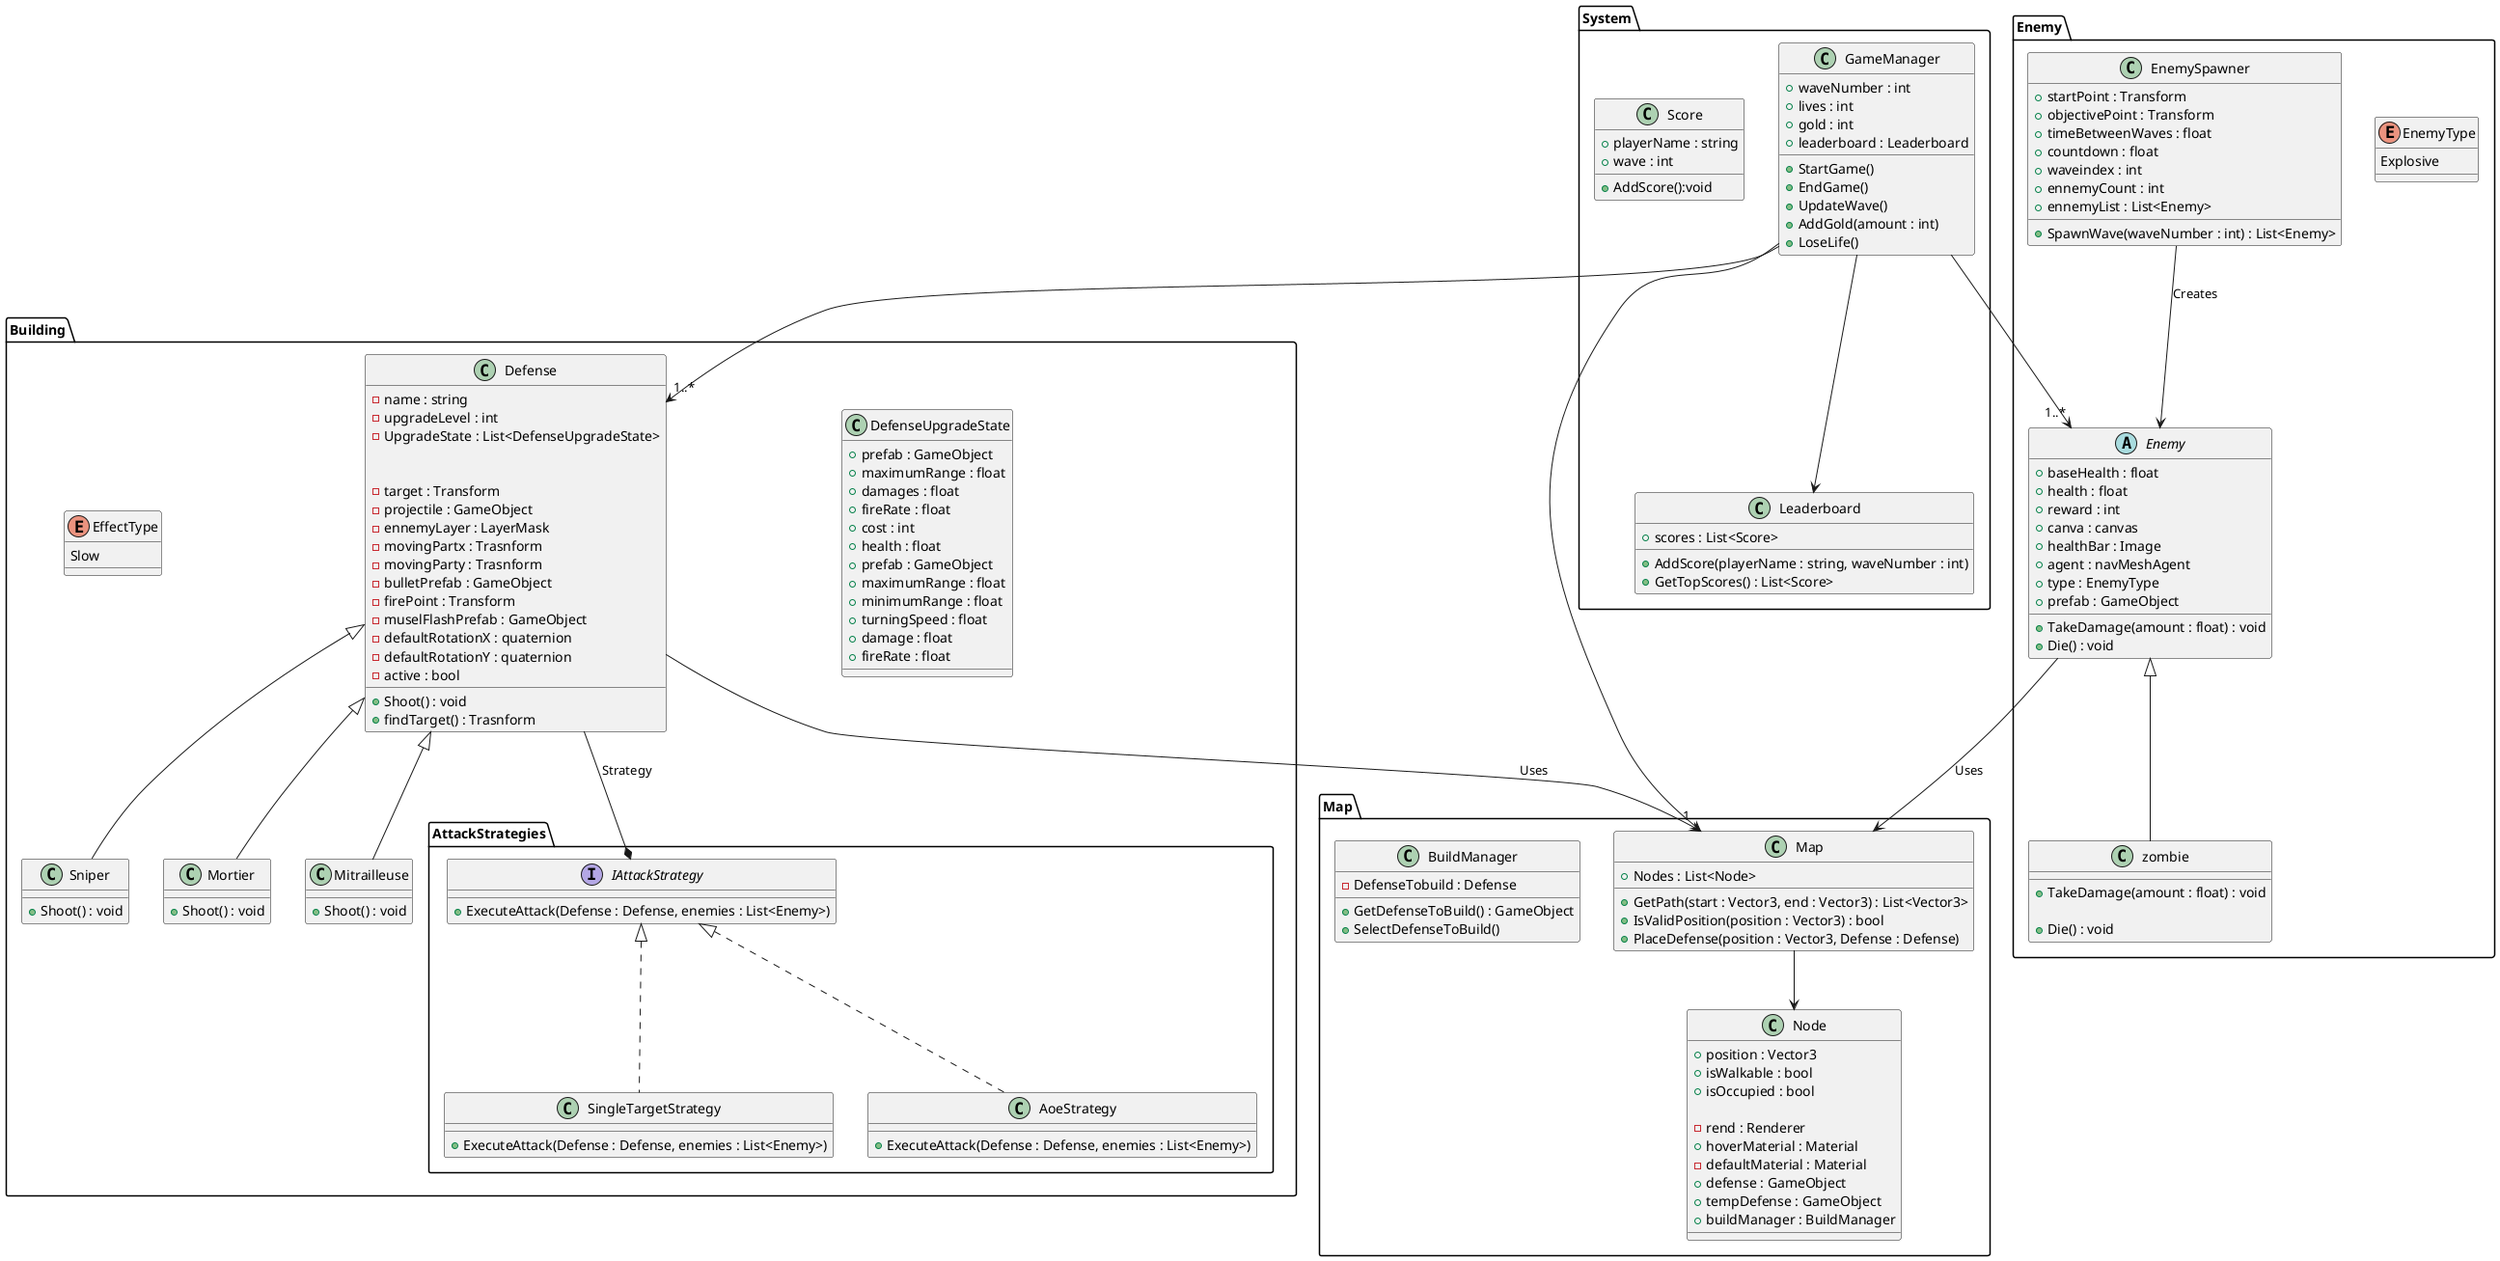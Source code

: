 @startuml "DefenseDefense"

package "System" {
    class GameManager {
        + waveNumber : int
        + lives : int
        + gold : int
        + leaderboard : Leaderboard
        + StartGame()
        + EndGame()
        + UpdateWave()
        + AddGold(amount : int)
        + LoseLife()
    }

    class Leaderboard {
        + scores : List<Score>
        + AddScore(playerName : string, waveNumber : int)
        + GetTopScores() : List<Score>
    }

    class Score {
        + playerName : string
        + wave : int
        + AddScore():void
    }

    GameManager --> Leaderboard
}

package "Building" {
    package "AttackStrategies" {
        interface IAttackStrategy {
            + ExecuteAttack(Defense : Defense, enemies : List<Enemy>)
        }

        class SingleTargetStrategy implements IAttackStrategy {
            + ExecuteAttack(Defense : Defense, enemies : List<Enemy>)
        }

        class AoeStrategy implements IAttackStrategy {
            + ExecuteAttack(Defense : Defense, enemies : List<Enemy>)
        }
    }

    

    class DefenseUpgradeState{
        + prefab : GameObject    
        + maximumRange : float   
        + damages : float
        + fireRate : float     
        + cost : int
        + health : float
    }

    /'Ennemy layer : liste des ennemy qui peuvent être touché '/

    class Defense {
        - name : string
        - upgradeLevel : int
        - UpgradeState : List<DefenseUpgradeState>

        + Shoot() : void
        + findTarget() : Trasnform

        - target : Transform
        - projectile : GameObject
        - ennemyLayer : LayerMask 
        - movingPartx : Trasnform
        - movingParty : Trasnform
        - bulletPrefab : GameObject
        - firePoint : Transform
        - muselFlashPrefab : GameObject
        - defaultRotationX : quaternion
        - defaultRotationY : quaternion
        - active : bool
    }

    class DefenseUpgradeState{
        + prefab : GameObject
        + maximumRange : float
        + minimumRange : float
        + turningSpeed : float
        + damage : float
        + fireRate : float
    }

    class Sniper extends Defense {
        + Shoot() : void
    }

    class Mortier extends Defense {
        + Shoot() : void
    }

     class Mitrailleuse extends Defense {
        + Shoot() : void
    }

    enum EffectType {
        Slow
    }

    Defense --* AttackStrategies.IAttackStrategy : Strategy
}

package "Enemy" {
    abstract class Enemy {
        + baseHealth : float
        + health : float
        + reward : int
        + canva : canvas
        + healthBar : Image
        + agent : navMeshAgent
        + type : EnemyType
        + prefab : GameObject

        + TakeDamage(amount : float) : void
        + Die() : void 
    }

    class zombie extends Enemy {
        + TakeDamage(amount : float) : void

        + Die() : void
    }
    /' Strategy pattern here'/

    enum EnemyType {
        Explosive
    }
    /' '/
    class EnemySpawner {
        + startPoint : Transform
        + objectivePoint : Transform
        + timeBetweenWaves : float
        + countdown : float
        + waveindex : int
        + ennemyCount : int
        + ennemyList : List<Enemy>


        + SpawnWave(waveNumber : int) : List<Enemy>
    }
}

package "Map" {
    class Map {
        + Nodes : List<Node>
        + GetPath(start : Vector3, end : Vector3) : List<Vector3>
        + IsValidPosition(position : Vector3) : bool
        + PlaceDefense(position : Vector3, Defense : Defense)
    }

    class Node {
        + position : Vector3
        + isWalkable : bool
        + isOccupied : bool

        - rend : Renderer 
        + hoverMaterial : Material
        - defaultMaterial : Material
        + defense : GameObject 
        + tempDefense : GameObject 
        + buildManager : BuildManager
    }

    class BuildManager {
        - DefenseTobuild : Defense

        + GetDefenseToBuild() : GameObject
        + SelectDefenseToBuild()
    }

    Map --> Node
}

GameManager --> "1..*" Building.Defense
GameManager --> "1..*" Enemy.Enemy
GameManager --> "1" Map.Map

Building.Defense --> Map.Map : Uses
Enemy.Enemy --> Map.Map : Uses
EnemySpawner --> Enemy.Enemy : Creates

@enduml
```
Abstract factory pour le shop

